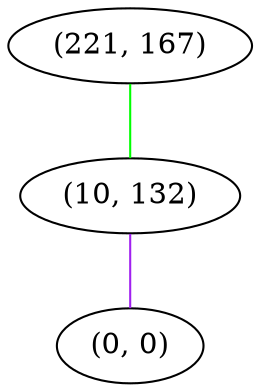 graph "" {
"(221, 167)";
"(10, 132)";
"(0, 0)";
"(221, 167)" -- "(10, 132)"  [color=green, key=0, weight=2];
"(10, 132)" -- "(0, 0)"  [color=purple, key=0, weight=4];
}

